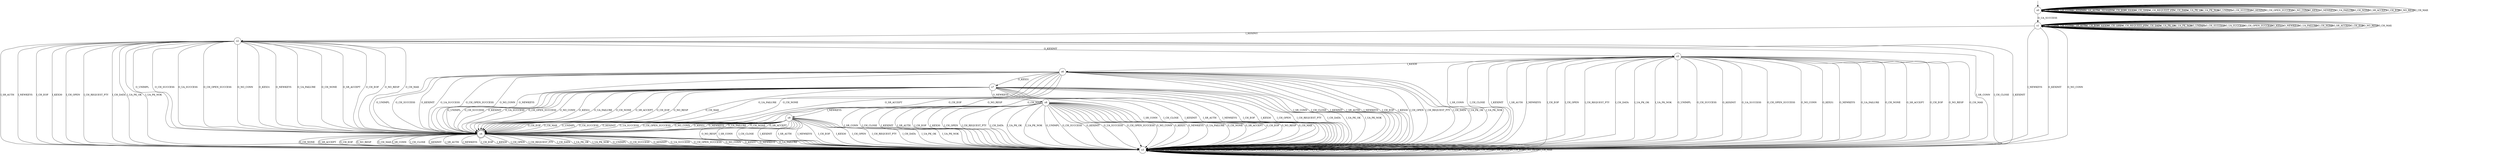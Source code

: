 digraph g {

	s0 [shape="circle" label="s0"];
	s1 [shape="circle" label="s1"];
	s2 [shape="circle" label="s2"];
	s3 [shape="circle" label="s3"];
	s4 [shape="doublecircle" label="s4"];
	s5 [shape="circle" label="s5"];
	s6 [shape="circle" label="s6"];
	s7 [shape="circle" label="s7"];
	s8 [shape="circle" label="s8"];
	s9 [shape="circle" label="s9"];
	s0 -> s0 [label="I_SR_CONN"];
	s0 -> s0 [label="I_CH_CLOSE"];
	s0 -> s0 [label="I_KEXINIT"];
	s0 -> s0 [label="I_SR_AUTH"];
	s0 -> s0 [label="I_NEWKEYS"];
	s0 -> s0 [label="I_CH_EOF"];
	s0 -> s0 [label="I_KEX30"];
	s0 -> s0 [label="I_CH_OPEN"];
	s0 -> s0 [label="I_CH_REQUEST_PTY"];
	s0 -> s0 [label="I_CH_DATA"];
	s0 -> s0 [label="I_UA_PK_OK"];
	s0 -> s0 [label="I_UA_PK_NOK"];
	s0 -> s0 [label="O_UNIMPL"];
	s0 -> s0 [label="O_CH_SUCCESS"];
	s0 -> s0 [label="O_KEXINIT"];
	s0 -> s1 [label="O_UA_SUCCESS"];
	s0 -> s0 [label="O_CH_OPEN_SUCCESS"];
	s0 -> s0 [label="O_NO_CONN"];
	s0 -> s0 [label="O_KEX31"];
	s0 -> s0 [label="O_NEWKEYS"];
	s0 -> s0 [label="O_UA_FAILURE"];
	s0 -> s0 [label="O_CH_NONE"];
	s0 -> s0 [label="O_SR_ACCEPT"];
	s0 -> s0 [label="O_CH_EOF"];
	s0 -> s0 [label="O_NO_RESP"];
	s0 -> s0 [label="O_CH_MAX"];
	s1 -> s1 [label="I_SR_CONN"];
	s1 -> s1 [label="I_CH_CLOSE"];
	s1 -> s2 [label="I_KEXINIT"];
	s1 -> s1 [label="I_SR_AUTH"];
	s1 -> s3 [label="I_NEWKEYS"];
	s1 -> s1 [label="I_CH_EOF"];
	s1 -> s1 [label="I_KEX30"];
	s1 -> s1 [label="I_CH_OPEN"];
	s1 -> s1 [label="I_CH_REQUEST_PTY"];
	s1 -> s1 [label="I_CH_DATA"];
	s1 -> s1 [label="I_UA_PK_OK"];
	s1 -> s1 [label="I_UA_PK_NOK"];
	s1 -> s1 [label="O_UNIMPL"];
	s1 -> s1 [label="O_CH_SUCCESS"];
	s1 -> s3 [label="O_KEXINIT"];
	s1 -> s1 [label="O_UA_SUCCESS"];
	s1 -> s1 [label="O_CH_OPEN_SUCCESS"];
	s1 -> s3 [label="O_NO_CONN"];
	s1 -> s1 [label="O_KEX31"];
	s1 -> s1 [label="O_NEWKEYS"];
	s1 -> s1 [label="O_UA_FAILURE"];
	s1 -> s1 [label="O_CH_NONE"];
	s1 -> s1 [label="O_SR_ACCEPT"];
	s1 -> s1 [label="O_CH_EOF"];
	s1 -> s1 [label="O_NO_RESP"];
	s1 -> s1 [label="O_CH_MAX"];
	s2 -> s3 [label="I_SR_CONN"];
	s2 -> s3 [label="I_CH_CLOSE"];
	s2 -> s3 [label="I_KEXINIT"];
	s2 -> s3 [label="I_SR_AUTH"];
	s2 -> s3 [label="I_NEWKEYS"];
	s2 -> s3 [label="I_CH_EOF"];
	s2 -> s3 [label="I_KEX30"];
	s2 -> s3 [label="I_CH_OPEN"];
	s2 -> s3 [label="I_CH_REQUEST_PTY"];
	s2 -> s3 [label="I_CH_DATA"];
	s2 -> s3 [label="I_UA_PK_OK"];
	s2 -> s3 [label="I_UA_PK_NOK"];
	s2 -> s4 [label="O_UNIMPL"];
	s2 -> s4 [label="O_CH_SUCCESS"];
	s2 -> s5 [label="O_KEXINIT"];
	s2 -> s4 [label="O_UA_SUCCESS"];
	s2 -> s4 [label="O_CH_OPEN_SUCCESS"];
	s2 -> s4 [label="O_NO_CONN"];
	s2 -> s4 [label="O_KEX31"];
	s2 -> s4 [label="O_NEWKEYS"];
	s2 -> s4 [label="O_UA_FAILURE"];
	s2 -> s4 [label="O_CH_NONE"];
	s2 -> s4 [label="O_SR_ACCEPT"];
	s2 -> s4 [label="O_CH_EOF"];
	s2 -> s4 [label="O_NO_RESP"];
	s2 -> s4 [label="O_CH_MAX"];
	s3 -> s3 [label="I_SR_CONN"];
	s3 -> s3 [label="I_CH_CLOSE"];
	s3 -> s3 [label="I_KEXINIT"];
	s3 -> s3 [label="I_SR_AUTH"];
	s3 -> s3 [label="I_NEWKEYS"];
	s3 -> s3 [label="I_CH_EOF"];
	s3 -> s3 [label="I_KEX30"];
	s3 -> s3 [label="I_CH_OPEN"];
	s3 -> s3 [label="I_CH_REQUEST_PTY"];
	s3 -> s3 [label="I_CH_DATA"];
	s3 -> s3 [label="I_UA_PK_OK"];
	s3 -> s3 [label="I_UA_PK_NOK"];
	s3 -> s3 [label="O_UNIMPL"];
	s3 -> s3 [label="O_CH_SUCCESS"];
	s3 -> s3 [label="O_KEXINIT"];
	s3 -> s3 [label="O_UA_SUCCESS"];
	s3 -> s3 [label="O_CH_OPEN_SUCCESS"];
	s3 -> s3 [label="O_NO_CONN"];
	s3 -> s3 [label="O_KEX31"];
	s3 -> s3 [label="O_NEWKEYS"];
	s3 -> s3 [label="O_UA_FAILURE"];
	s3 -> s3 [label="O_CH_NONE"];
	s3 -> s3 [label="O_SR_ACCEPT"];
	s3 -> s3 [label="O_CH_EOF"];
	s3 -> s3 [label="O_NO_RESP"];
	s3 -> s3 [label="O_CH_MAX"];
	s4 -> s3 [label="I_SR_CONN"];
	s4 -> s3 [label="I_CH_CLOSE"];
	s4 -> s3 [label="I_KEXINIT"];
	s4 -> s3 [label="I_SR_AUTH"];
	s4 -> s3 [label="I_NEWKEYS"];
	s4 -> s3 [label="I_CH_EOF"];
	s4 -> s3 [label="I_KEX30"];
	s4 -> s3 [label="I_CH_OPEN"];
	s4 -> s3 [label="I_CH_REQUEST_PTY"];
	s4 -> s3 [label="I_CH_DATA"];
	s4 -> s3 [label="I_UA_PK_OK"];
	s4 -> s3 [label="I_UA_PK_NOK"];
	s4 -> s3 [label="O_UNIMPL"];
	s4 -> s3 [label="O_CH_SUCCESS"];
	s4 -> s3 [label="O_KEXINIT"];
	s4 -> s3 [label="O_UA_SUCCESS"];
	s4 -> s3 [label="O_CH_OPEN_SUCCESS"];
	s4 -> s3 [label="O_NO_CONN"];
	s4 -> s3 [label="O_KEX31"];
	s4 -> s3 [label="O_NEWKEYS"];
	s4 -> s3 [label="O_UA_FAILURE"];
	s4 -> s3 [label="O_CH_NONE"];
	s4 -> s3 [label="O_SR_ACCEPT"];
	s4 -> s3 [label="O_CH_EOF"];
	s4 -> s3 [label="O_NO_RESP"];
	s4 -> s3 [label="O_CH_MAX"];
	s5 -> s3 [label="I_SR_CONN"];
	s5 -> s3 [label="I_CH_CLOSE"];
	s5 -> s3 [label="I_KEXINIT"];
	s5 -> s3 [label="I_SR_AUTH"];
	s5 -> s3 [label="I_NEWKEYS"];
	s5 -> s3 [label="I_CH_EOF"];
	s5 -> s6 [label="I_KEX30"];
	s5 -> s3 [label="I_CH_OPEN"];
	s5 -> s3 [label="I_CH_REQUEST_PTY"];
	s5 -> s3 [label="I_CH_DATA"];
	s5 -> s3 [label="I_UA_PK_OK"];
	s5 -> s3 [label="I_UA_PK_NOK"];
	s5 -> s3 [label="O_UNIMPL"];
	s5 -> s3 [label="O_CH_SUCCESS"];
	s5 -> s3 [label="O_KEXINIT"];
	s5 -> s3 [label="O_UA_SUCCESS"];
	s5 -> s3 [label="O_CH_OPEN_SUCCESS"];
	s5 -> s3 [label="O_NO_CONN"];
	s5 -> s3 [label="O_KEX31"];
	s5 -> s3 [label="O_NEWKEYS"];
	s5 -> s3 [label="O_UA_FAILURE"];
	s5 -> s3 [label="O_CH_NONE"];
	s5 -> s3 [label="O_SR_ACCEPT"];
	s5 -> s3 [label="O_CH_EOF"];
	s5 -> s3 [label="O_NO_RESP"];
	s5 -> s3 [label="O_CH_MAX"];
	s6 -> s3 [label="I_SR_CONN"];
	s6 -> s3 [label="I_CH_CLOSE"];
	s6 -> s3 [label="I_KEXINIT"];
	s6 -> s3 [label="I_SR_AUTH"];
	s6 -> s3 [label="I_NEWKEYS"];
	s6 -> s3 [label="I_CH_EOF"];
	s6 -> s3 [label="I_KEX30"];
	s6 -> s3 [label="I_CH_OPEN"];
	s6 -> s3 [label="I_CH_REQUEST_PTY"];
	s6 -> s3 [label="I_CH_DATA"];
	s6 -> s3 [label="I_UA_PK_OK"];
	s6 -> s3 [label="I_UA_PK_NOK"];
	s6 -> s4 [label="O_UNIMPL"];
	s6 -> s4 [label="O_CH_SUCCESS"];
	s6 -> s4 [label="O_KEXINIT"];
	s6 -> s4 [label="O_UA_SUCCESS"];
	s6 -> s4 [label="O_CH_OPEN_SUCCESS"];
	s6 -> s4 [label="O_NO_CONN"];
	s6 -> s7 [label="O_KEX31"];
	s6 -> s4 [label="O_NEWKEYS"];
	s6 -> s4 [label="O_UA_FAILURE"];
	s6 -> s4 [label="O_CH_NONE"];
	s6 -> s4 [label="O_SR_ACCEPT"];
	s6 -> s4 [label="O_CH_EOF"];
	s6 -> s4 [label="O_NO_RESP"];
	s6 -> s4 [label="O_CH_MAX"];
	s7 -> s3 [label="I_SR_CONN"];
	s7 -> s3 [label="I_CH_CLOSE"];
	s7 -> s3 [label="I_KEXINIT"];
	s7 -> s3 [label="I_SR_AUTH"];
	s7 -> s3 [label="I_NEWKEYS"];
	s7 -> s3 [label="I_CH_EOF"];
	s7 -> s3 [label="I_KEX30"];
	s7 -> s3 [label="I_CH_OPEN"];
	s7 -> s3 [label="I_CH_REQUEST_PTY"];
	s7 -> s3 [label="I_CH_DATA"];
	s7 -> s3 [label="I_UA_PK_OK"];
	s7 -> s3 [label="I_UA_PK_NOK"];
	s7 -> s4 [label="O_UNIMPL"];
	s7 -> s4 [label="O_CH_SUCCESS"];
	s7 -> s4 [label="O_KEXINIT"];
	s7 -> s4 [label="O_UA_SUCCESS"];
	s7 -> s4 [label="O_CH_OPEN_SUCCESS"];
	s7 -> s4 [label="O_NO_CONN"];
	s7 -> s4 [label="O_KEX31"];
	s7 -> s8 [label="O_NEWKEYS"];
	s7 -> s4 [label="O_UA_FAILURE"];
	s7 -> s4 [label="O_CH_NONE"];
	s7 -> s4 [label="O_SR_ACCEPT"];
	s7 -> s4 [label="O_CH_EOF"];
	s7 -> s4 [label="O_NO_RESP"];
	s7 -> s4 [label="O_CH_MAX"];
	s8 -> s3 [label="I_SR_CONN"];
	s8 -> s3 [label="I_CH_CLOSE"];
	s8 -> s3 [label="I_KEXINIT"];
	s8 -> s3 [label="I_SR_AUTH"];
	s8 -> s9 [label="I_NEWKEYS"];
	s8 -> s3 [label="I_CH_EOF"];
	s8 -> s3 [label="I_KEX30"];
	s8 -> s3 [label="I_CH_OPEN"];
	s8 -> s3 [label="I_CH_REQUEST_PTY"];
	s8 -> s3 [label="I_CH_DATA"];
	s8 -> s3 [label="I_UA_PK_OK"];
	s8 -> s3 [label="I_UA_PK_NOK"];
	s8 -> s3 [label="O_UNIMPL"];
	s8 -> s3 [label="O_CH_SUCCESS"];
	s8 -> s3 [label="O_KEXINIT"];
	s8 -> s3 [label="O_UA_SUCCESS"];
	s8 -> s3 [label="O_CH_OPEN_SUCCESS"];
	s8 -> s3 [label="O_NO_CONN"];
	s8 -> s3 [label="O_KEX31"];
	s8 -> s3 [label="O_NEWKEYS"];
	s8 -> s3 [label="O_UA_FAILURE"];
	s8 -> s3 [label="O_CH_NONE"];
	s8 -> s3 [label="O_SR_ACCEPT"];
	s8 -> s3 [label="O_CH_EOF"];
	s8 -> s3 [label="O_NO_RESP"];
	s8 -> s3 [label="O_CH_MAX"];
	s9 -> s3 [label="I_SR_CONN"];
	s9 -> s3 [label="I_CH_CLOSE"];
	s9 -> s3 [label="I_KEXINIT"];
	s9 -> s3 [label="I_SR_AUTH"];
	s9 -> s3 [label="I_NEWKEYS"];
	s9 -> s3 [label="I_CH_EOF"];
	s9 -> s3 [label="I_KEX30"];
	s9 -> s3 [label="I_CH_OPEN"];
	s9 -> s3 [label="I_CH_REQUEST_PTY"];
	s9 -> s3 [label="I_CH_DATA"];
	s9 -> s3 [label="I_UA_PK_OK"];
	s9 -> s3 [label="I_UA_PK_NOK"];
	s9 -> s4 [label="O_UNIMPL"];
	s9 -> s4 [label="O_CH_SUCCESS"];
	s9 -> s4 [label="O_KEXINIT"];
	s9 -> s4 [label="O_UA_SUCCESS"];
	s9 -> s4 [label="O_CH_OPEN_SUCCESS"];
	s9 -> s4 [label="O_NO_CONN"];
	s9 -> s4 [label="O_KEX31"];
	s9 -> s4 [label="O_NEWKEYS"];
	s9 -> s4 [label="O_UA_FAILURE"];
	s9 -> s4 [label="O_CH_NONE"];
	s9 -> s4 [label="O_SR_ACCEPT"];
	s9 -> s4 [label="O_CH_EOF"];
	s9 -> s3 [label="O_NO_RESP"];
	s9 -> s4 [label="O_CH_MAX"];

__start0 [label="" shape="none" width="0" height="0"];
__start0 -> s0;

}
